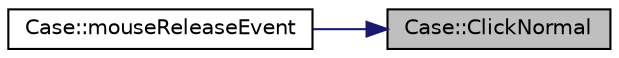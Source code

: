 digraph "Case::ClickNormal"
{
 // LATEX_PDF_SIZE
  edge [fontname="Helvetica",fontsize="10",labelfontname="Helvetica",labelfontsize="10"];
  node [fontname="Helvetica",fontsize="10",shape=record];
  rankdir="RL";
  Node1 [label="Case::ClickNormal",height=0.2,width=0.4,color="black", fillcolor="grey75", style="filled", fontcolor="black",tooltip=" "];
  Node1 -> Node2 [dir="back",color="midnightblue",fontsize="10",style="solid",fontname="Helvetica"];
  Node2 [label="Case::mouseReleaseEvent",height=0.2,width=0.4,color="black", fillcolor="white", style="filled",URL="$class_case.html#a8272b4428f7950a2589bb4b627acd938",tooltip=" "];
}
